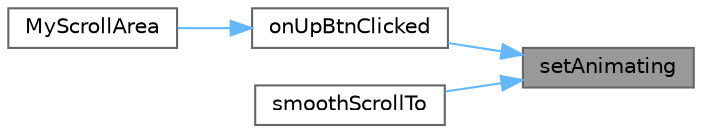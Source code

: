 digraph "setAnimating"
{
 // LATEX_PDF_SIZE
  bgcolor="transparent";
  edge [fontname=Helvetica,fontsize=10,labelfontname=Helvetica,labelfontsize=10];
  node [fontname=Helvetica,fontsize=10,shape=box,height=0.2,width=0.4];
  rankdir="RL";
  Node1 [id="Node000001",label="setAnimating",height=0.2,width=0.4,color="gray40", fillcolor="grey60", style="filled", fontcolor="black",tooltip="设置动画状态"];
  Node1 -> Node2 [id="edge1_Node000001_Node000002",dir="back",color="steelblue1",style="solid",tooltip=" "];
  Node2 [id="Node000002",label="onUpBtnClicked",height=0.2,width=0.4,color="grey40", fillcolor="white", style="filled",URL="$class_my_scroll_area.html#a34a36bc029671530891b2162e67be3ad",tooltip="处理返回顶部按钮点击事件"];
  Node2 -> Node3 [id="edge2_Node000002_Node000003",dir="back",color="steelblue1",style="solid",tooltip=" "];
  Node3 [id="Node000003",label="MyScrollArea",height=0.2,width=0.4,color="grey40", fillcolor="white", style="filled",URL="$class_my_scroll_area.html#a5686ed75224250443f9fa339239f85d4",tooltip="构造函数，初始化滚动区域"];
  Node1 -> Node4 [id="edge3_Node000001_Node000004",dir="back",color="steelblue1",style="solid",tooltip=" "];
  Node4 [id="Node000004",label="smoothScrollTo",height=0.2,width=0.4,color="grey40", fillcolor="white", style="filled",URL="$class_my_scroll_area.html#a5514796448c8f9902ce2b79590796743",tooltip="平滑滚动到指定位置"];
}
